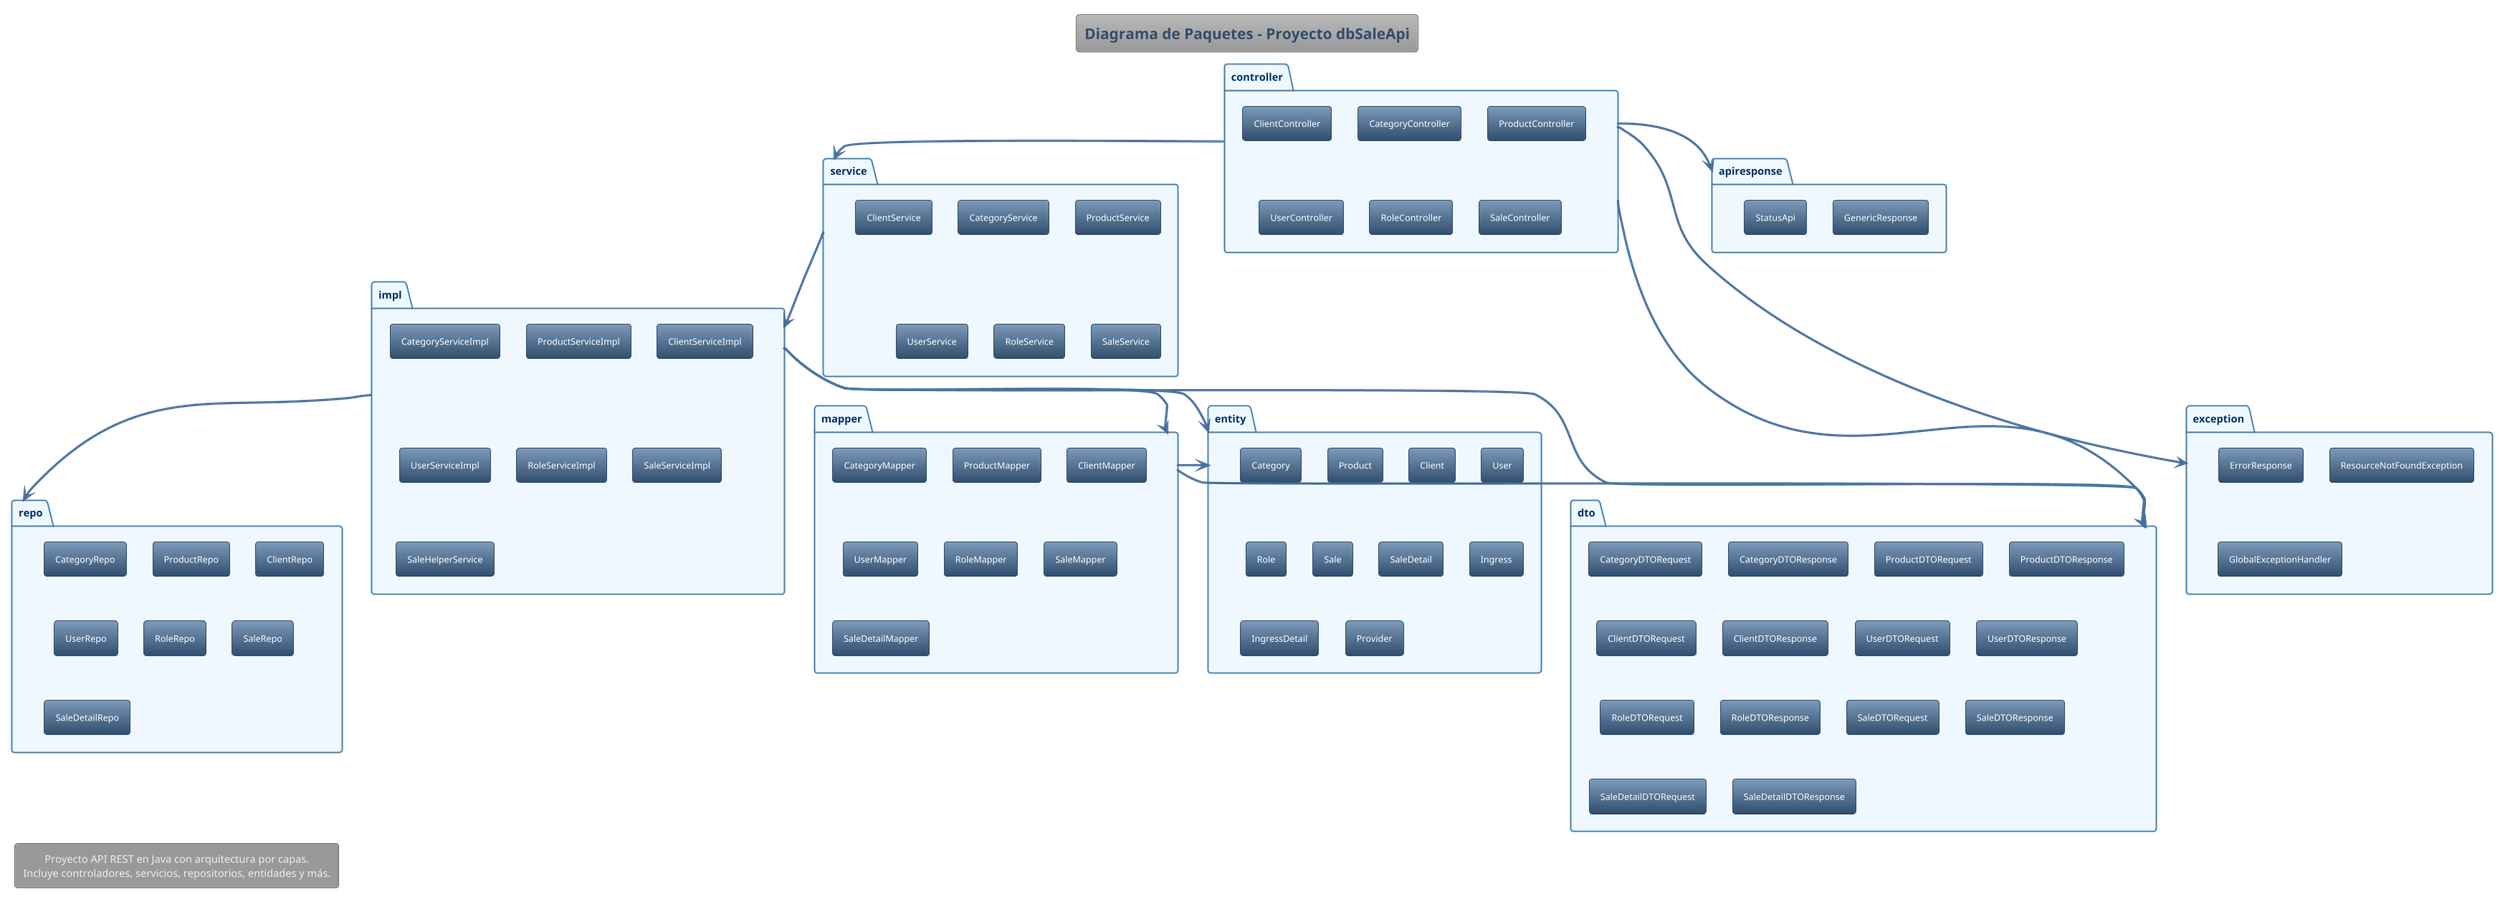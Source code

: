 @startuml
!theme spacelab

skinparam package {
  BackgroundColor #F0F8FF
  BorderColor #4682B4
  FontColor #003366
  FontSize 14
}
skinparam componentStyle rectangle
skinparam defaultTextAlignment center

title Diagrama de Paquetes - Proyecto dbSaleApi
legend left
  Proyecto API REST en Java con arquitectura por capas.
  Incluye controladores, servicios, repositorios, entidades y más.
endlegend

' ========== Paquetes principales del sistema ==========

package "controller" {
  [CategoryController]
  [ProductController]
  [ClientController]
  [UserController]
  [RoleController]
  [SaleController]
}

package "service" {
  [CategoryService]
  [ProductService]
  [ClientService]
  [UserService]
  [RoleService]
  [SaleService]
}

package "impl" {
  [CategoryServiceImpl]
  [ProductServiceImpl]
  [ClientServiceImpl]
  [UserServiceImpl]
  [RoleServiceImpl]
  [SaleServiceImpl]
  [SaleHelperService]
}

package "entity" {
  [Category]
  [Product]
  [Client]
  [User]
  [Role]
  [Sale]
  [SaleDetail]
  [Ingress]
  [IngressDetail]
  [Provider]
}

package "dto" {
  [CategoryDTORequest]
  [CategoryDTOResponse]
  [ProductDTORequest]
  [ProductDTOResponse]
  [ClientDTORequest]
  [ClientDTOResponse]
  [UserDTORequest]
  [UserDTOResponse]
  [RoleDTORequest]
  [RoleDTOResponse]
  [SaleDTORequest]
  [SaleDTOResponse]
  [SaleDetailDTORequest]
  [SaleDetailDTOResponse]
}

package "repo" {
  [CategoryRepo]
  [ProductRepo]
  [ClientRepo]
  [UserRepo]
  [RoleRepo]
  [SaleRepo]
  [SaleDetailRepo]
}

package "mapper" {
  [CategoryMapper]
  [ProductMapper]
  [ClientMapper]
  [UserMapper]
  [RoleMapper]
  [SaleMapper]
  [SaleDetailMapper]
}

package "exception" {
  [ErrorResponse]
  [ResourceNotFoundException]
  [GlobalExceptionHandler]
}

package "apiresponse" {
  [GenericResponse]
  [StatusApi]
}

' ========== Relaciones entre paquetes ==========
[controller] --> [service]
[service] --> [impl]
[impl] --> [repo]
[impl] --> [entity]
[impl] --> [dto]
[controller] --> [dto]
[mapper] --> [dto]
[mapper] --> [entity]
[impl] --> [mapper]
[controller] --> [apiresponse]
[controller] --> [exception]

@enduml
